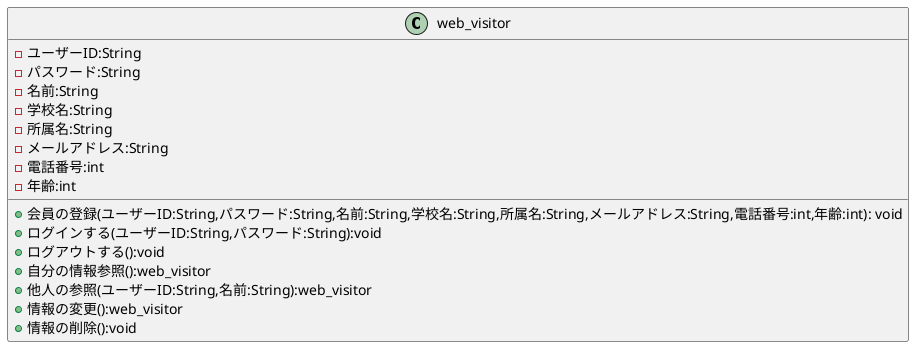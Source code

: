 @startuml
 
class web_visitor{
    -ユーザーID:String
    -パスワード:String
    -名前:String
    -学校名:String
    -所属名:String
    -メールアドレス:String
    -電話番号:int
    -年齢:int
 
    +会員の登録(ユーザーID:String,パスワード:String,名前:String,学校名:String,所属名:String,メールアドレス:String,電話番号:int,年齢:int): void
    +ログインする(ユーザーID:String,パスワード:String):void
    +ログアウトする():void
    +自分の情報参照():web_visitor
    +他人の参照(ユーザーID:String,名前:String):web_visitor
    ' ユーザーIDと名前で片方どっちかだけでも参照できるようにしたい（願望）
    +情報の変更():web_visitor
    +情報の削除():void
 
}
@enduml
